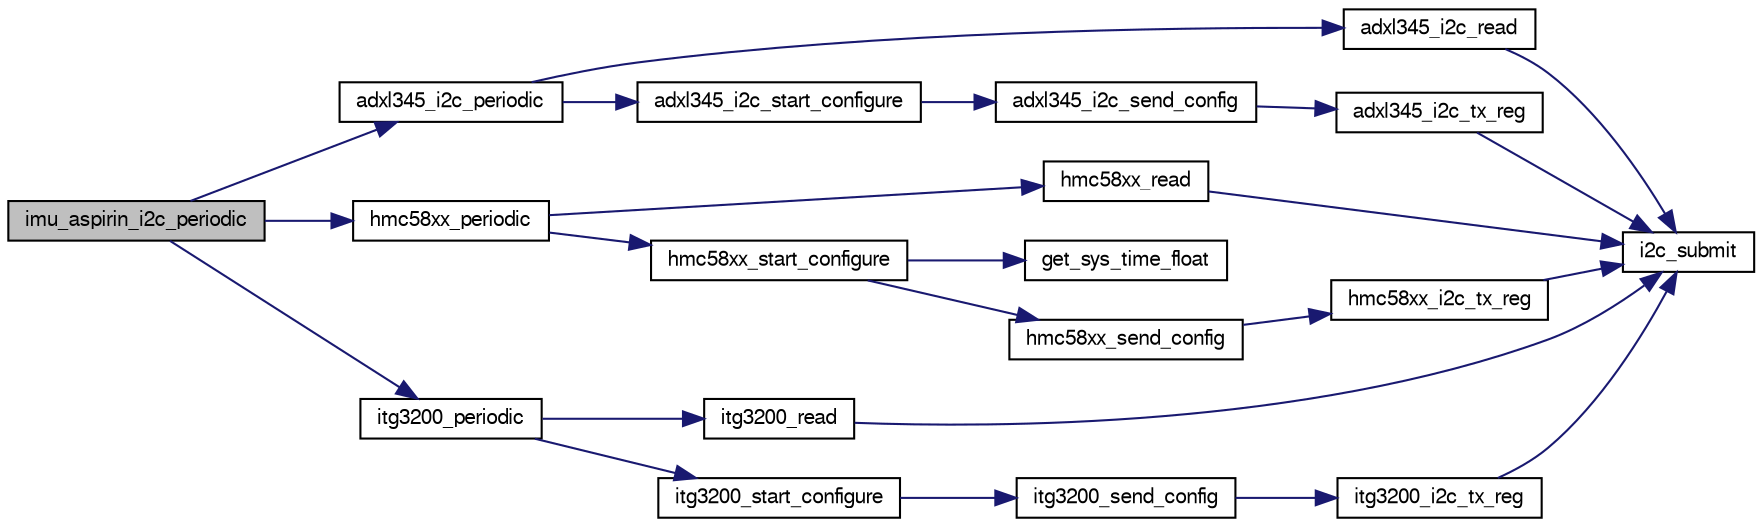 digraph "imu_aspirin_i2c_periodic"
{
  edge [fontname="FreeSans",fontsize="10",labelfontname="FreeSans",labelfontsize="10"];
  node [fontname="FreeSans",fontsize="10",shape=record];
  rankdir="LR";
  Node1 [label="imu_aspirin_i2c_periodic",height=0.2,width=0.4,color="black", fillcolor="grey75", style="filled", fontcolor="black"];
  Node1 -> Node2 [color="midnightblue",fontsize="10",style="solid",fontname="FreeSans"];
  Node2 [label="adxl345_i2c_periodic",height=0.2,width=0.4,color="black", fillcolor="white", style="filled",URL="$adxl345__i2c_8h.html#a6c19aa3cb79c5fb9405cd7fb1e803b3c",tooltip="convenience function: read or start configuration if not already initialized "];
  Node2 -> Node3 [color="midnightblue",fontsize="10",style="solid",fontname="FreeSans"];
  Node3 [label="adxl345_i2c_read",height=0.2,width=0.4,color="black", fillcolor="white", style="filled",URL="$adxl345__i2c_8h.html#a090f88095fe86b3d1f3f0b82cddff295"];
  Node3 -> Node4 [color="midnightblue",fontsize="10",style="solid",fontname="FreeSans"];
  Node4 [label="i2c_submit",height=0.2,width=0.4,color="black", fillcolor="white", style="filled",URL="$group__i2c.html#ga4eed48e542a9c71b93372f5a38d7e367",tooltip="Submit a I2C transaction. "];
  Node2 -> Node5 [color="midnightblue",fontsize="10",style="solid",fontname="FreeSans"];
  Node5 [label="adxl345_i2c_start_configure",height=0.2,width=0.4,color="black", fillcolor="white", style="filled",URL="$adxl345__i2c_8h.html#a0671648f2612cb43f9a59a87d3e724b3",tooltip="Start configuration if not already done. "];
  Node5 -> Node6 [color="midnightblue",fontsize="10",style="solid",fontname="FreeSans"];
  Node6 [label="adxl345_i2c_send_config",height=0.2,width=0.4,color="black", fillcolor="white", style="filled",URL="$adxl345__i2c_8c.html#a521ef1cb737664a85721febc7f7f8284"];
  Node6 -> Node7 [color="midnightblue",fontsize="10",style="solid",fontname="FreeSans"];
  Node7 [label="adxl345_i2c_tx_reg",height=0.2,width=0.4,color="black", fillcolor="white", style="filled",URL="$adxl345__i2c_8c.html#a3a2e564f46dd67289f4098089a6de76b"];
  Node7 -> Node4 [color="midnightblue",fontsize="10",style="solid",fontname="FreeSans"];
  Node1 -> Node8 [color="midnightblue",fontsize="10",style="solid",fontname="FreeSans"];
  Node8 [label="hmc58xx_periodic",height=0.2,width=0.4,color="black", fillcolor="white", style="filled",URL="$hmc58xx_8h.html#a353064a5a9c6b47a14f4b9543545b4ec",tooltip="convenience function: read or start configuration if not already initialized "];
  Node8 -> Node9 [color="midnightblue",fontsize="10",style="solid",fontname="FreeSans"];
  Node9 [label="hmc58xx_read",height=0.2,width=0.4,color="black", fillcolor="white", style="filled",URL="$hmc58xx_8h.html#a883e49acd3049ead17c6c29a3b020c72"];
  Node9 -> Node4 [color="midnightblue",fontsize="10",style="solid",fontname="FreeSans"];
  Node8 -> Node10 [color="midnightblue",fontsize="10",style="solid",fontname="FreeSans"];
  Node10 [label="hmc58xx_start_configure",height=0.2,width=0.4,color="black", fillcolor="white", style="filled",URL="$hmc58xx_8h.html#a89a7b5456b1a87c83aef85779c4fc5e9"];
  Node10 -> Node11 [color="midnightblue",fontsize="10",style="solid",fontname="FreeSans"];
  Node11 [label="get_sys_time_float",height=0.2,width=0.4,color="black", fillcolor="white", style="filled",URL="$sys__time_8h.html#af486c2fb33d8d33645256a9970eb056e",tooltip="Get the time in seconds since startup. "];
  Node10 -> Node12 [color="midnightblue",fontsize="10",style="solid",fontname="FreeSans"];
  Node12 [label="hmc58xx_send_config",height=0.2,width=0.4,color="black", fillcolor="white", style="filled",URL="$hmc58xx_8c.html#a2eff0c407b139d17a73bf75a611c32cb",tooltip="Configuration function called once before normal use. "];
  Node12 -> Node13 [color="midnightblue",fontsize="10",style="solid",fontname="FreeSans"];
  Node13 [label="hmc58xx_i2c_tx_reg",height=0.2,width=0.4,color="black", fillcolor="white", style="filled",URL="$hmc58xx_8c.html#afadf91048494baf761fa6cf8fda062d9"];
  Node13 -> Node4 [color="midnightblue",fontsize="10",style="solid",fontname="FreeSans"];
  Node1 -> Node14 [color="midnightblue",fontsize="10",style="solid",fontname="FreeSans"];
  Node14 [label="itg3200_periodic",height=0.2,width=0.4,color="black", fillcolor="white", style="filled",URL="$itg3200_8h.html#a2e5bd5bfe60106c8c05d1a26bcce2263",tooltip="convenience function: read or start configuration if not already initialized "];
  Node14 -> Node15 [color="midnightblue",fontsize="10",style="solid",fontname="FreeSans"];
  Node15 [label="itg3200_read",height=0.2,width=0.4,color="black", fillcolor="white", style="filled",URL="$itg3200_8h.html#afc931399829e2d90c671d326e016329a"];
  Node15 -> Node4 [color="midnightblue",fontsize="10",style="solid",fontname="FreeSans"];
  Node14 -> Node16 [color="midnightblue",fontsize="10",style="solid",fontname="FreeSans"];
  Node16 [label="itg3200_start_configure",height=0.2,width=0.4,color="black", fillcolor="white", style="filled",URL="$itg3200_8h.html#a37fd9870e73caee0513811101150ae87"];
  Node16 -> Node17 [color="midnightblue",fontsize="10",style="solid",fontname="FreeSans"];
  Node17 [label="itg3200_send_config",height=0.2,width=0.4,color="black", fillcolor="white", style="filled",URL="$itg3200_8c.html#afe8ddf75a27aa350a6270539e5fabd0c"];
  Node17 -> Node18 [color="midnightblue",fontsize="10",style="solid",fontname="FreeSans"];
  Node18 [label="itg3200_i2c_tx_reg",height=0.2,width=0.4,color="black", fillcolor="white", style="filled",URL="$itg3200_8c.html#a7b349504704c56277b218842850b117c"];
  Node18 -> Node4 [color="midnightblue",fontsize="10",style="solid",fontname="FreeSans"];
}
